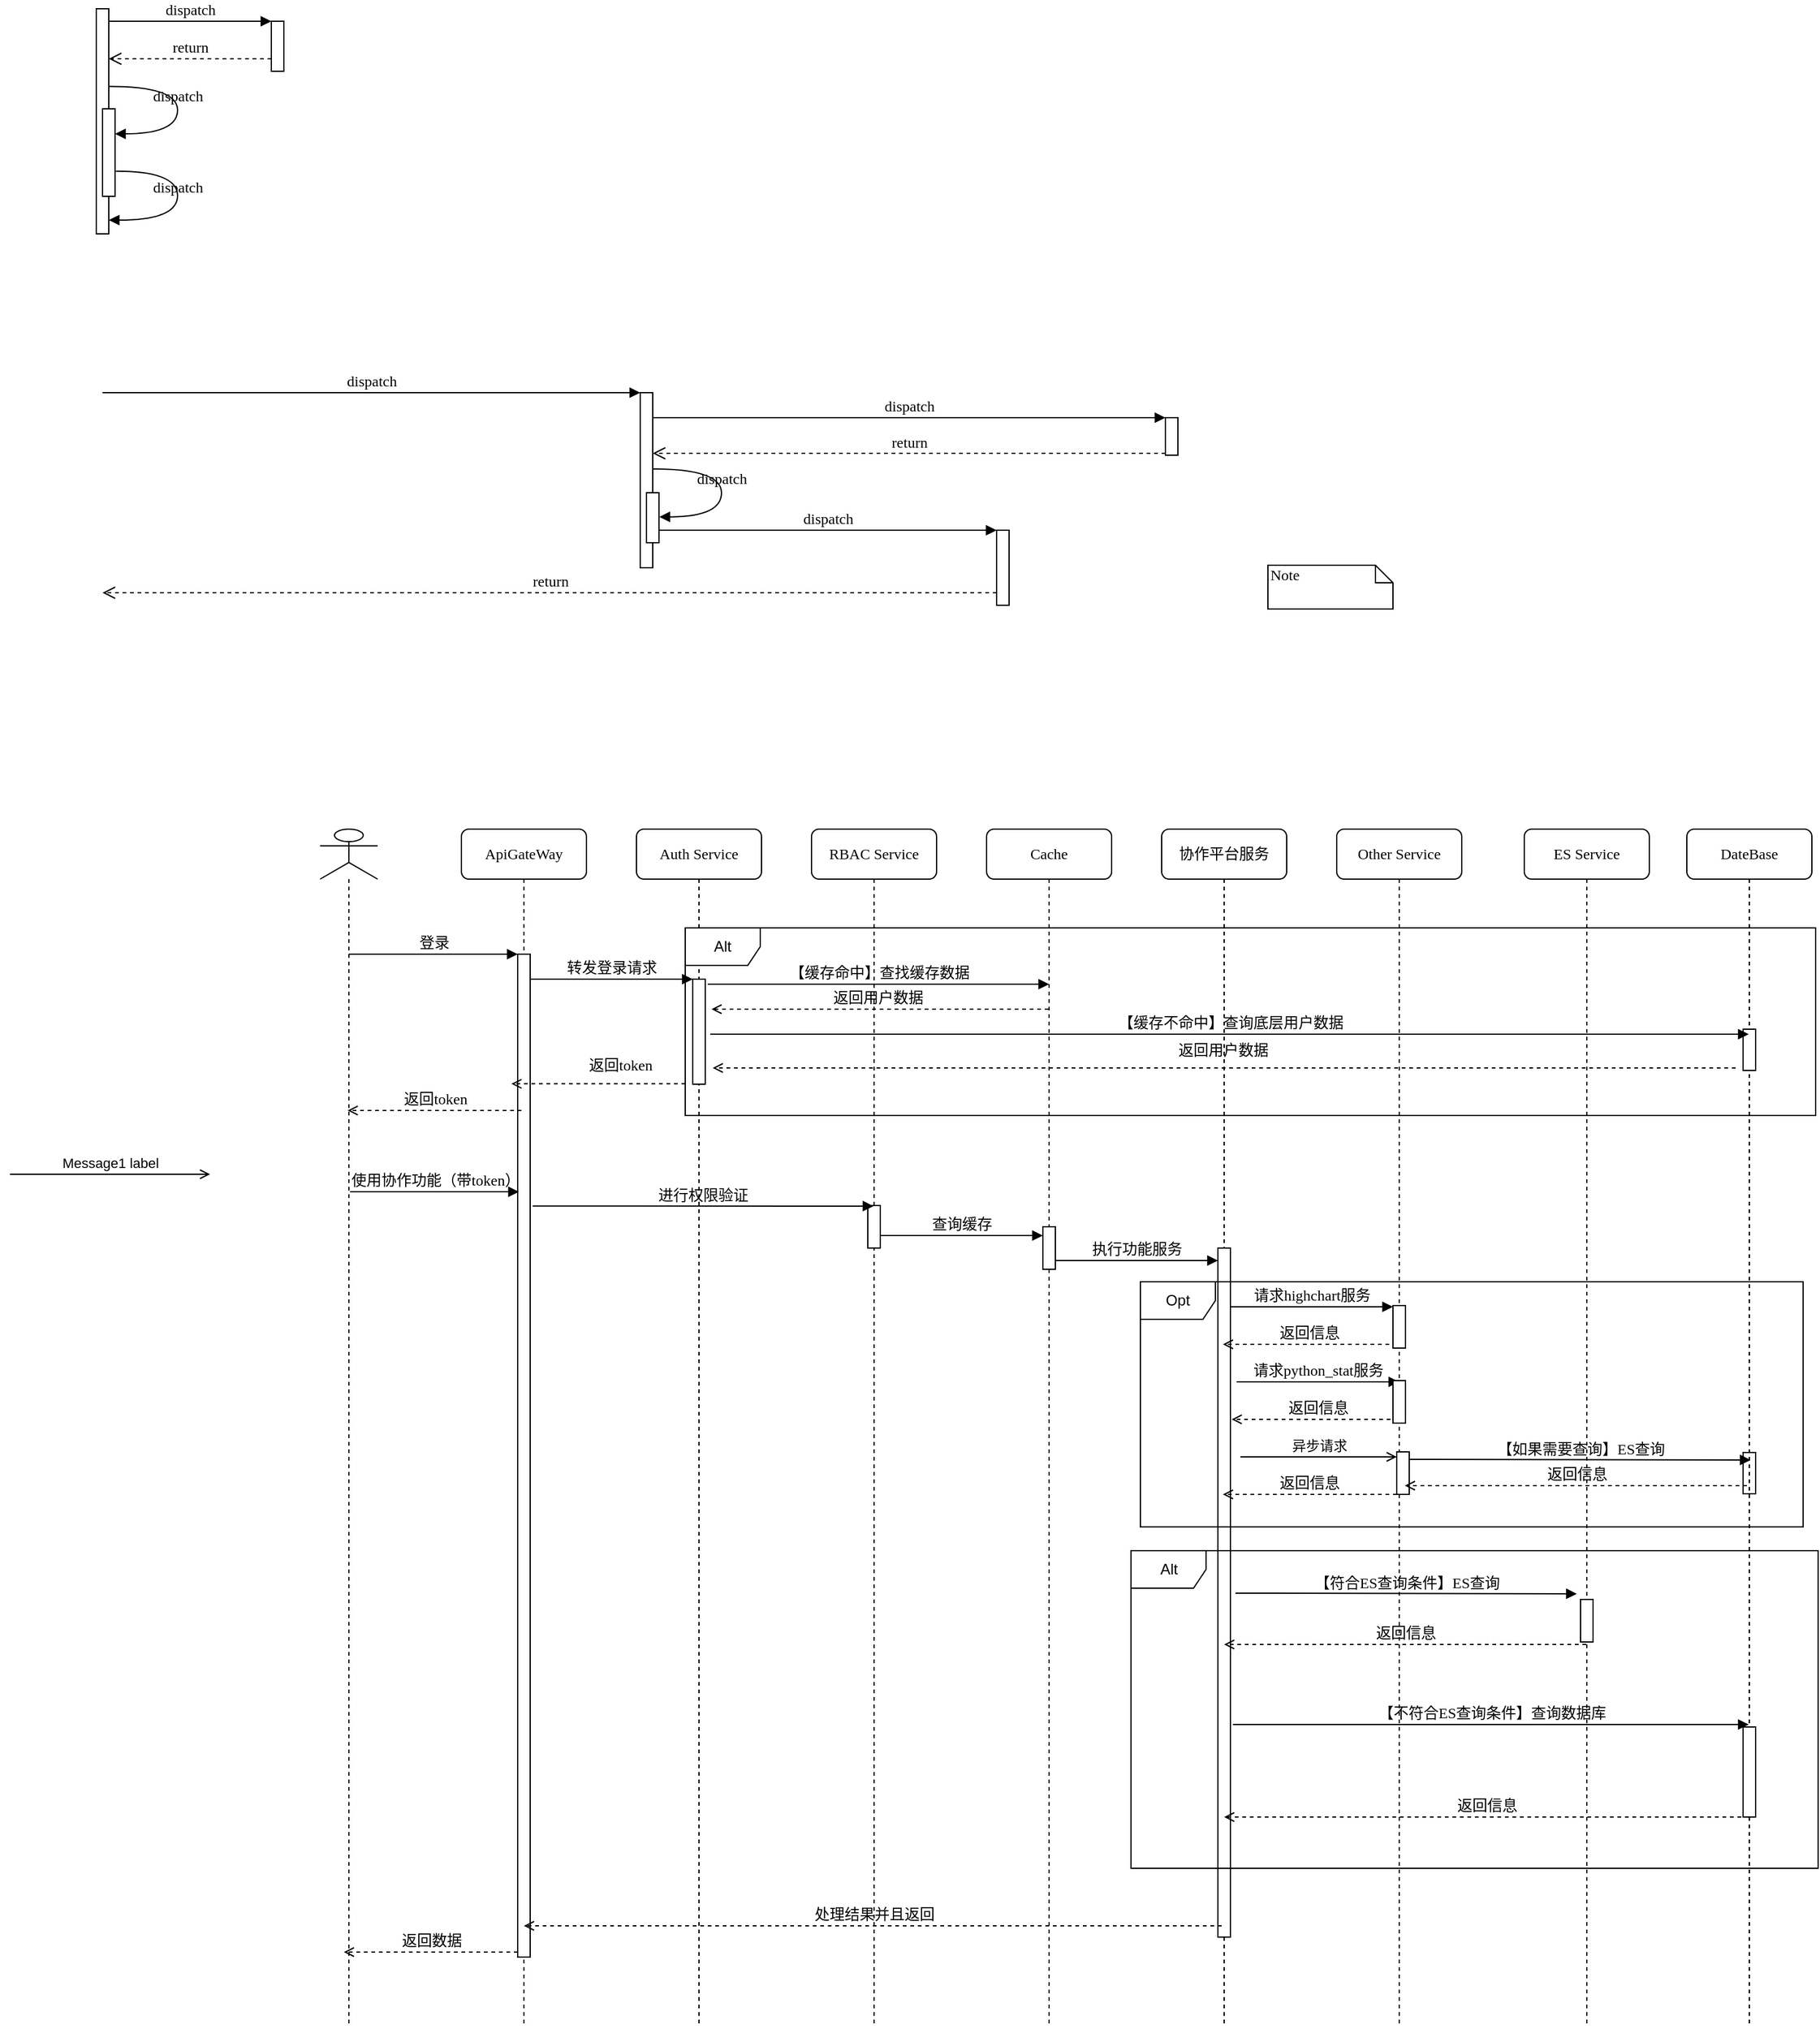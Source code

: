 <mxfile version="26.0.16">
  <diagram name="Page-1" id="13e1069c-82ec-6db2-03f1-153e76fe0fe0">
    <mxGraphModel dx="2470" dy="2108" grid="0" gridSize="10" guides="1" tooltips="1" connect="1" arrows="1" fold="1" page="0" pageScale="1" pageWidth="1100" pageHeight="850" background="none" math="0" shadow="0">
      <root>
        <mxCell id="0" />
        <mxCell id="1" parent="0" />
        <mxCell id="R3V8xRm-HHDXpT5IMxcw-62" value="" style="html=1;points=[];perimeter=orthogonalPerimeter;rounded=0;shadow=0;comic=0;labelBackgroundColor=none;strokeWidth=1;fontFamily=Verdana;fontSize=12;align=center;" vertex="1" parent="1">
          <mxGeometry x="1285" y="578.5" width="10" height="33" as="geometry" />
        </mxCell>
        <mxCell id="7baba1c4bc27f4b0-2" value="ApiGateWay" style="shape=umlLifeline;perimeter=lifelinePerimeter;whiteSpace=wrap;html=1;container=1;collapsible=0;recursiveResize=0;outlineConnect=0;rounded=1;shadow=0;comic=0;labelBackgroundColor=none;strokeWidth=1;fontFamily=Verdana;fontSize=12;align=center;" parent="1" vertex="1">
          <mxGeometry x="260" y="80" width="100" height="958" as="geometry" />
        </mxCell>
        <mxCell id="7baba1c4bc27f4b0-10" value="" style="html=1;points=[];perimeter=orthogonalPerimeter;rounded=0;shadow=0;comic=0;labelBackgroundColor=none;strokeWidth=1;fontFamily=Verdana;fontSize=12;align=center;" parent="7baba1c4bc27f4b0-2" vertex="1">
          <mxGeometry x="45" y="100" width="10" height="802" as="geometry" />
        </mxCell>
        <mxCell id="R3V8xRm-HHDXpT5IMxcw-10" value="返回token" style="html=1;verticalAlign=bottom;endArrow=open;dashed=1;endSize=6;labelBackgroundColor=none;fontFamily=Verdana;fontSize=12;edgeStyle=elbowEdgeStyle;elbow=vertical;jumpSize=6;" edge="1" parent="7baba1c4bc27f4b0-2">
          <mxGeometry x="-0.002" relative="1" as="geometry">
            <mxPoint x="-91" y="225" as="targetPoint" />
            <Array as="points">
              <mxPoint x="-11" y="225" />
              <mxPoint x="19" y="225" />
            </Array>
            <mxPoint x="48" y="225" as="sourcePoint" />
            <mxPoint as="offset" />
          </mxGeometry>
        </mxCell>
        <mxCell id="R3V8xRm-HHDXpT5IMxcw-44" value="返回数据" style="html=1;verticalAlign=bottom;endArrow=open;dashed=1;endSize=6;labelBackgroundColor=none;fontFamily=Verdana;fontSize=12;edgeStyle=elbowEdgeStyle;elbow=vertical;jumpSize=6;" edge="1" parent="7baba1c4bc27f4b0-2">
          <mxGeometry x="-0.002" relative="1" as="geometry">
            <mxPoint x="-94" y="898" as="targetPoint" />
            <Array as="points">
              <mxPoint x="-14" y="898" />
              <mxPoint x="16" y="898" />
            </Array>
            <mxPoint x="45" y="898" as="sourcePoint" />
            <mxPoint as="offset" />
          </mxGeometry>
        </mxCell>
        <mxCell id="7baba1c4bc27f4b0-3" value="Auth Service" style="shape=umlLifeline;perimeter=lifelinePerimeter;whiteSpace=wrap;html=1;container=1;collapsible=0;recursiveResize=0;outlineConnect=0;rounded=1;shadow=0;comic=0;labelBackgroundColor=none;strokeWidth=1;fontFamily=Verdana;fontSize=12;align=center;" parent="1" vertex="1">
          <mxGeometry x="400" y="80" width="100" height="958" as="geometry" />
        </mxCell>
        <mxCell id="7baba1c4bc27f4b0-13" value="" style="html=1;points=[];perimeter=orthogonalPerimeter;rounded=0;shadow=0;comic=0;labelBackgroundColor=none;strokeWidth=1;fontFamily=Verdana;fontSize=12;align=center;" parent="7baba1c4bc27f4b0-3" vertex="1">
          <mxGeometry x="45" y="120" width="10" height="84" as="geometry" />
        </mxCell>
        <mxCell id="R3V8xRm-HHDXpT5IMxcw-8" value="返回token" style="html=1;verticalAlign=bottom;endArrow=open;dashed=1;endSize=6;labelBackgroundColor=none;fontFamily=Verdana;fontSize=12;edgeStyle=elbowEdgeStyle;elbow=vertical;jumpSize=6;" edge="1" parent="7baba1c4bc27f4b0-3">
          <mxGeometry x="-0.252" y="-6" relative="1" as="geometry">
            <mxPoint x="-100" y="203.67" as="targetPoint" />
            <Array as="points">
              <mxPoint x="-20" y="203.67" />
              <mxPoint x="10" y="203.67" />
            </Array>
            <mxPoint x="39" y="203.67" as="sourcePoint" />
            <mxPoint as="offset" />
          </mxGeometry>
        </mxCell>
        <mxCell id="7baba1c4bc27f4b0-4" value="RBAC Service" style="shape=umlLifeline;perimeter=lifelinePerimeter;whiteSpace=wrap;html=1;container=1;collapsible=0;recursiveResize=0;outlineConnect=0;rounded=1;shadow=0;comic=0;labelBackgroundColor=none;strokeWidth=1;fontFamily=Verdana;fontSize=12;align=center;" parent="1" vertex="1">
          <mxGeometry x="540" y="80" width="100" height="958" as="geometry" />
        </mxCell>
        <mxCell id="R3V8xRm-HHDXpT5IMxcw-42" value="" style="html=1;points=[];perimeter=orthogonalPerimeter;rounded=0;shadow=0;comic=0;labelBackgroundColor=none;strokeWidth=1;fontFamily=Verdana;fontSize=12;align=center;" vertex="1" parent="7baba1c4bc27f4b0-4">
          <mxGeometry x="45" y="301" width="10" height="34" as="geometry" />
        </mxCell>
        <mxCell id="7baba1c4bc27f4b0-5" value="Cache" style="shape=umlLifeline;perimeter=lifelinePerimeter;whiteSpace=wrap;html=1;container=1;collapsible=0;recursiveResize=0;outlineConnect=0;rounded=1;shadow=0;comic=0;labelBackgroundColor=none;strokeWidth=1;fontFamily=Verdana;fontSize=12;align=center;" parent="1" vertex="1">
          <mxGeometry x="680" y="80" width="100" height="958" as="geometry" />
        </mxCell>
        <mxCell id="R3V8xRm-HHDXpT5IMxcw-22" value="查询缓存" style="html=1;verticalAlign=bottom;endArrow=block;entryX=0;entryY=0;labelBackgroundColor=none;fontFamily=Verdana;fontSize=12;edgeStyle=elbowEdgeStyle;elbow=horizontal;" edge="1" parent="7baba1c4bc27f4b0-5">
          <mxGeometry relative="1" as="geometry">
            <mxPoint x="-85" y="325" as="sourcePoint" />
            <mxPoint x="45" y="325" as="targetPoint" />
          </mxGeometry>
        </mxCell>
        <mxCell id="R3V8xRm-HHDXpT5IMxcw-43" value="" style="html=1;points=[];perimeter=orthogonalPerimeter;rounded=0;shadow=0;comic=0;labelBackgroundColor=none;strokeWidth=1;fontFamily=Verdana;fontSize=12;align=center;" vertex="1" parent="7baba1c4bc27f4b0-5">
          <mxGeometry x="45" y="318" width="10" height="34" as="geometry" />
        </mxCell>
        <mxCell id="7baba1c4bc27f4b0-6" value="协作平台服务" style="shape=umlLifeline;perimeter=lifelinePerimeter;whiteSpace=wrap;html=1;container=1;collapsible=0;recursiveResize=0;outlineConnect=0;rounded=1;shadow=0;comic=0;labelBackgroundColor=none;strokeWidth=1;fontFamily=Verdana;fontSize=12;align=center;" parent="1" vertex="1">
          <mxGeometry x="820" y="80" width="100" height="958" as="geometry" />
        </mxCell>
        <mxCell id="R3V8xRm-HHDXpT5IMxcw-41" value="" style="html=1;points=[];perimeter=orthogonalPerimeter;rounded=0;shadow=0;comic=0;labelBackgroundColor=none;strokeWidth=1;fontFamily=Verdana;fontSize=12;align=center;" vertex="1" parent="7baba1c4bc27f4b0-6">
          <mxGeometry x="45" y="335" width="10" height="551" as="geometry" />
        </mxCell>
        <mxCell id="R3V8xRm-HHDXpT5IMxcw-23" value="执行功能服务" style="html=1;verticalAlign=bottom;endArrow=block;entryX=0;entryY=0;labelBackgroundColor=none;fontFamily=Verdana;fontSize=12;edgeStyle=elbowEdgeStyle;elbow=horizontal;" edge="1" parent="7baba1c4bc27f4b0-6">
          <mxGeometry relative="1" as="geometry">
            <mxPoint x="-85" y="345" as="sourcePoint" />
            <mxPoint x="45" y="345" as="targetPoint" />
          </mxGeometry>
        </mxCell>
        <mxCell id="R3V8xRm-HHDXpT5IMxcw-25" value="请求python_stat服务" style="html=1;verticalAlign=bottom;endArrow=block;entryX=0;entryY=0;labelBackgroundColor=none;fontFamily=Verdana;fontSize=12;edgeStyle=elbowEdgeStyle;elbow=horizontal;" edge="1" parent="7baba1c4bc27f4b0-6">
          <mxGeometry relative="1" as="geometry">
            <mxPoint x="60" y="442" as="sourcePoint" />
            <mxPoint x="190" y="442" as="targetPoint" />
            <mxPoint as="offset" />
            <Array as="points">
              <mxPoint x="133" y="465" />
            </Array>
          </mxGeometry>
        </mxCell>
        <mxCell id="R3V8xRm-HHDXpT5IMxcw-27" value="返回信息&lt;span style=&quot;color: rgba(0, 0, 0, 0); font-family: monospace; font-size: 0px; text-align: start;&quot;&gt;%3CmxGraphModel%3E%3Croot%3E%3CmxCell%20id%3D%220%22%2F%3E%3CmxCell%20id%3D%221%22%20parent%3D%220%22%2F%3E%3CmxCell%20id%3D%222%22%20value%3D%22%E8%BD%AC%E5%8F%91%E8%AF%B7%E6%B1%82%22%20style%3D%22html%3D1%3BverticalAlign%3Dbottom%3BendArrow%3Dopen%3Bdashed%3D1%3BendSize%3D6%3BlabelBackgroundColor%3Dnone%3BfontFamily%3DVerdana%3BfontSize%3D12%3BedgeStyle%3DelbowEdgeStyle%3Belbow%3Dvertical%3BjumpSize%3D6%3B%22%20edge%3D%221%22%20parent%3D%221%22%3E%3CmxGeometry%20x%3D%22-0.002%22%20relative%3D%221%22%20as%3D%22geometry%22%3E%3CmxPoint%20x%3D%22169%22%20y%3D%22305%22%20as%3D%22targetPoint%22%2F%3E%3CArray%20as%3D%22points%22%3E%3CmxPoint%20x%3D%22249%22%20y%3D%22305%22%2F%3E%3CmxPoint%20x%3D%22279%22%20y%3D%22305%22%2F%3E%3C%2FArray%3E%3CmxPoint%20x%3D%22308%22%20y%3D%22305%22%20as%3D%22sourcePoint%22%2F%3E%3CmxPoint%20as%3D%22offset%22%2F%3E%3C%2FmxGeometry%3E%3C%2FmxCell%3E%3C%2Froot%3E%3C%2FmxGraphModel%3E&lt;/span&gt;" style="html=1;verticalAlign=bottom;endArrow=open;dashed=1;endSize=6;labelBackgroundColor=none;fontFamily=Verdana;fontSize=12;edgeStyle=elbowEdgeStyle;elbow=horizontal;jumpSize=6;" edge="1" parent="7baba1c4bc27f4b0-6">
          <mxGeometry x="0.007" relative="1" as="geometry">
            <mxPoint x="49" y="412" as="targetPoint" />
            <Array as="points">
              <mxPoint x="129" y="426" />
              <mxPoint x="159" y="426" />
            </Array>
            <mxPoint x="188" y="412" as="sourcePoint" />
            <mxPoint as="offset" />
          </mxGeometry>
        </mxCell>
        <mxCell id="R3V8xRm-HHDXpT5IMxcw-28" value="返回信息&lt;span style=&quot;color: rgba(0, 0, 0, 0); font-family: monospace; font-size: 0px; text-align: start;&quot;&gt;%3CmxGraphModel%3E%3Croot%3E%3CmxCell%20id%3D%220%22%2F%3E%3CmxCell%20id%3D%221%22%20parent%3D%220%22%2F%3E%3CmxCell%20id%3D%222%22%20value%3D%22%E8%BD%AC%E5%8F%91%E8%AF%B7%E6%B1%82%22%20style%3D%22html%3D1%3BverticalAlign%3Dbottom%3BendArrow%3Dopen%3Bdashed%3D1%3BendSize%3D6%3BlabelBackgroundColor%3Dnone%3BfontFamily%3DVerdana%3BfontSize%3D12%3BedgeStyle%3DelbowEdgeStyle%3Belbow%3Dvertical%3BjumpSize%3D6%3B%22%20edge%3D%221%22%20parent%3D%221%22%3E%3CmxGeometry%20x%3D%22-0.002%22%20relative%3D%221%22%20as%3D%22geometry%22%3E%3CmxPoint%20x%3D%22169%22%20y%3D%22305%22%20as%3D%22targetPoint%22%2F%3E%3CArray%20as%3D%22points%22%3E%3CmxPoint%20x%3D%22249%22%20y%3D%22305%22%2F%3E%3CmxPoint%20x%3D%22279%22%20y%3D%22305%22%2F%3E%3C%2FArray%3E%3CmxPoint%20x%3D%22308%22%20y%3D%22305%22%20as%3D%22sourcePoint%22%2F%3E%3CmxPoint%20as%3D%22offset%22%2F%3E%3C%2FmxGeometry%3E%3C%2FmxCell%3E%3C%2Froot%3E%3C%2FmxGraphModel%3E&lt;/span&gt;" style="html=1;verticalAlign=bottom;endArrow=open;dashed=1;endSize=6;labelBackgroundColor=none;fontFamily=Verdana;fontSize=12;edgeStyle=elbowEdgeStyle;elbow=horizontal;jumpSize=6;" edge="1" parent="7baba1c4bc27f4b0-6">
          <mxGeometry x="0.007" relative="1" as="geometry">
            <mxPoint x="56" y="472" as="targetPoint" />
            <Array as="points">
              <mxPoint x="136" y="509" />
              <mxPoint x="166" y="509" />
            </Array>
            <mxPoint x="195" y="472" as="sourcePoint" />
            <mxPoint as="offset" />
          </mxGeometry>
        </mxCell>
        <mxCell id="R3V8xRm-HHDXpT5IMxcw-26" value="异步请求" style="html=1;verticalAlign=bottom;labelBackgroundColor=none;endArrow=open;endFill=0;rounded=0;" edge="1" parent="7baba1c4bc27f4b0-6">
          <mxGeometry width="160" relative="1" as="geometry">
            <mxPoint x="63" y="502" as="sourcePoint" />
            <mxPoint x="188" y="502" as="targetPoint" />
            <mxPoint as="offset" />
          </mxGeometry>
        </mxCell>
        <mxCell id="R3V8xRm-HHDXpT5IMxcw-29" value="返回信息&lt;span style=&quot;color: rgba(0, 0, 0, 0); font-family: monospace; font-size: 0px; text-align: start;&quot;&gt;%3CmxGraphModel%3E%3Croot%3E%3CmxCell%20id%3D%220%22%2F%3E%3CmxCell%20id%3D%221%22%20parent%3D%220%22%2F%3E%3CmxCell%20id%3D%222%22%20value%3D%22%E8%BD%AC%E5%8F%91%E8%AF%B7%E6%B1%82%22%20style%3D%22html%3D1%3BverticalAlign%3Dbottom%3BendArrow%3Dopen%3Bdashed%3D1%3BendSize%3D6%3BlabelBackgroundColor%3Dnone%3BfontFamily%3DVerdana%3BfontSize%3D12%3BedgeStyle%3DelbowEdgeStyle%3Belbow%3Dvertical%3BjumpSize%3D6%3B%22%20edge%3D%221%22%20parent%3D%221%22%3E%3CmxGeometry%20x%3D%22-0.002%22%20relative%3D%221%22%20as%3D%22geometry%22%3E%3CmxPoint%20x%3D%22169%22%20y%3D%22305%22%20as%3D%22targetPoint%22%2F%3E%3CArray%20as%3D%22points%22%3E%3CmxPoint%20x%3D%22249%22%20y%3D%22305%22%2F%3E%3CmxPoint%20x%3D%22279%22%20y%3D%22305%22%2F%3E%3C%2FArray%3E%3CmxPoint%20x%3D%22308%22%20y%3D%22305%22%20as%3D%22sourcePoint%22%2F%3E%3CmxPoint%20as%3D%22offset%22%2F%3E%3C%2FmxGeometry%3E%3C%2FmxCell%3E%3C%2Froot%3E%3C%2FmxGraphModel%3E&lt;/span&gt;" style="html=1;verticalAlign=bottom;endArrow=open;dashed=1;endSize=6;labelBackgroundColor=none;fontFamily=Verdana;fontSize=12;edgeStyle=elbowEdgeStyle;elbow=horizontal;jumpSize=6;" edge="1" parent="7baba1c4bc27f4b0-6">
          <mxGeometry x="0.007" relative="1" as="geometry">
            <mxPoint x="49" y="532" as="targetPoint" />
            <Array as="points">
              <mxPoint x="129" y="582" />
              <mxPoint x="159" y="582" />
            </Array>
            <mxPoint x="188" y="532" as="sourcePoint" />
            <mxPoint as="offset" />
          </mxGeometry>
        </mxCell>
        <mxCell id="7baba1c4bc27f4b0-7" value="Other Service" style="shape=umlLifeline;perimeter=lifelinePerimeter;whiteSpace=wrap;html=1;container=1;collapsible=0;recursiveResize=0;outlineConnect=0;rounded=1;shadow=0;comic=0;labelBackgroundColor=none;strokeWidth=1;fontFamily=Verdana;fontSize=12;align=center;" parent="1" vertex="1">
          <mxGeometry x="960" y="80" width="100" height="958" as="geometry" />
        </mxCell>
        <mxCell id="R3V8xRm-HHDXpT5IMxcw-24" value="请求highchart服务" style="html=1;verticalAlign=bottom;endArrow=block;entryX=0;entryY=0;labelBackgroundColor=none;fontFamily=Verdana;fontSize=12;edgeStyle=elbowEdgeStyle;elbow=horizontal;" edge="1" parent="7baba1c4bc27f4b0-7">
          <mxGeometry relative="1" as="geometry">
            <mxPoint x="-85" y="382" as="sourcePoint" />
            <mxPoint x="45" y="382" as="targetPoint" />
            <mxPoint as="offset" />
          </mxGeometry>
        </mxCell>
        <mxCell id="7baba1c4bc27f4b0-22" value="" style="html=1;points=[];perimeter=orthogonalPerimeter;rounded=0;shadow=0;comic=0;labelBackgroundColor=none;strokeWidth=1;fontFamily=Verdana;fontSize=12;align=center;" parent="1" vertex="1">
          <mxGeometry x="403" y="-269" width="10" height="140" as="geometry" />
        </mxCell>
        <mxCell id="7baba1c4bc27f4b0-23" value="dispatch" style="html=1;verticalAlign=bottom;endArrow=block;entryX=0;entryY=0;labelBackgroundColor=none;fontFamily=Verdana;fontSize=12;" parent="1" target="7baba1c4bc27f4b0-22" edge="1">
          <mxGeometry relative="1" as="geometry">
            <mxPoint x="-27" y="-269" as="sourcePoint" />
          </mxGeometry>
        </mxCell>
        <mxCell id="7baba1c4bc27f4b0-25" value="" style="html=1;points=[];perimeter=orthogonalPerimeter;rounded=0;shadow=0;comic=0;labelBackgroundColor=none;strokeColor=#000000;strokeWidth=1;fillColor=#FFFFFF;fontFamily=Verdana;fontSize=12;fontColor=#000000;align=center;" parent="1" vertex="1">
          <mxGeometry x="823" y="-249" width="10" height="30" as="geometry" />
        </mxCell>
        <mxCell id="7baba1c4bc27f4b0-26" value="dispatch" style="html=1;verticalAlign=bottom;endArrow=block;entryX=0;entryY=0;labelBackgroundColor=none;fontFamily=Verdana;fontSize=12;" parent="1" source="7baba1c4bc27f4b0-22" target="7baba1c4bc27f4b0-25" edge="1">
          <mxGeometry relative="1" as="geometry">
            <mxPoint x="748" y="-369" as="sourcePoint" />
          </mxGeometry>
        </mxCell>
        <mxCell id="7baba1c4bc27f4b0-27" value="return" style="html=1;verticalAlign=bottom;endArrow=open;dashed=1;endSize=8;exitX=0;exitY=0.95;labelBackgroundColor=none;fontFamily=Verdana;fontSize=12;" parent="1" source="7baba1c4bc27f4b0-25" target="7baba1c4bc27f4b0-22" edge="1">
          <mxGeometry relative="1" as="geometry">
            <mxPoint x="748" y="-293" as="targetPoint" />
          </mxGeometry>
        </mxCell>
        <mxCell id="7baba1c4bc27f4b0-28" value="" style="html=1;points=[];perimeter=orthogonalPerimeter;rounded=0;shadow=0;comic=0;labelBackgroundColor=none;strokeWidth=1;fontFamily=Verdana;fontSize=12;align=center;" parent="1" vertex="1">
          <mxGeometry x="688" y="-159" width="10" height="60" as="geometry" />
        </mxCell>
        <mxCell id="7baba1c4bc27f4b0-29" value="dispatch" style="html=1;verticalAlign=bottom;endArrow=block;entryX=0;entryY=0;labelBackgroundColor=none;fontFamily=Verdana;fontSize=12;edgeStyle=elbowEdgeStyle;elbow=vertical;" parent="1" source="7baba1c4bc27f4b0-37" target="7baba1c4bc27f4b0-28" edge="1">
          <mxGeometry relative="1" as="geometry">
            <mxPoint x="618" y="-159" as="sourcePoint" />
          </mxGeometry>
        </mxCell>
        <mxCell id="7baba1c4bc27f4b0-30" value="return" style="html=1;verticalAlign=bottom;endArrow=open;dashed=1;endSize=8;labelBackgroundColor=none;fontFamily=Verdana;fontSize=12;edgeStyle=elbowEdgeStyle;elbow=vertical;" parent="1" source="7baba1c4bc27f4b0-28" edge="1">
          <mxGeometry relative="1" as="geometry">
            <mxPoint x="-27" y="-109" as="targetPoint" />
            <Array as="points">
              <mxPoint x="388" y="-109" />
            </Array>
          </mxGeometry>
        </mxCell>
        <mxCell id="7baba1c4bc27f4b0-11" value="登录" style="html=1;verticalAlign=bottom;endArrow=block;entryX=0;entryY=0;labelBackgroundColor=none;fontFamily=Verdana;fontSize=12;edgeStyle=elbowEdgeStyle;elbow=vertical;" parent="1" source="R3V8xRm-HHDXpT5IMxcw-6" target="7baba1c4bc27f4b0-10" edge="1">
          <mxGeometry relative="1" as="geometry">
            <mxPoint x="150" y="180" as="sourcePoint" />
          </mxGeometry>
        </mxCell>
        <mxCell id="7baba1c4bc27f4b0-14" value="转发登录请求" style="html=1;verticalAlign=bottom;endArrow=block;entryX=0;entryY=0;labelBackgroundColor=none;fontFamily=Verdana;fontSize=12;edgeStyle=elbowEdgeStyle;elbow=vertical;" parent="1" source="7baba1c4bc27f4b0-10" target="7baba1c4bc27f4b0-13" edge="1">
          <mxGeometry relative="1" as="geometry">
            <mxPoint x="370" y="200" as="sourcePoint" />
          </mxGeometry>
        </mxCell>
        <mxCell id="7baba1c4bc27f4b0-37" value="" style="html=1;points=[];perimeter=orthogonalPerimeter;rounded=0;shadow=0;comic=0;labelBackgroundColor=none;strokeWidth=1;fontFamily=Verdana;fontSize=12;align=center;" parent="1" vertex="1">
          <mxGeometry x="408" y="-189" width="10" height="40" as="geometry" />
        </mxCell>
        <mxCell id="7baba1c4bc27f4b0-39" value="dispatch" style="html=1;verticalAlign=bottom;endArrow=block;labelBackgroundColor=none;fontFamily=Verdana;fontSize=12;elbow=vertical;edgeStyle=orthogonalEdgeStyle;curved=1;entryX=1;entryY=0.286;entryPerimeter=0;exitX=1.038;exitY=0.345;exitPerimeter=0;" parent="1" edge="1">
          <mxGeometry relative="1" as="geometry">
            <mxPoint x="413.333" y="-208" as="sourcePoint" />
            <mxPoint x="418.333" y="-169.667" as="targetPoint" />
            <Array as="points">
              <mxPoint x="468" y="-208" />
              <mxPoint x="468" y="-170" />
            </Array>
          </mxGeometry>
        </mxCell>
        <mxCell id="7baba1c4bc27f4b0-46" value="Note" style="shape=note;whiteSpace=wrap;html=1;size=14;verticalAlign=top;align=left;spacingTop=-6;rounded=0;shadow=0;comic=0;labelBackgroundColor=none;strokeWidth=1;fontFamily=Verdana;fontSize=12" parent="1" vertex="1">
          <mxGeometry x="905" y="-131" width="100" height="35" as="geometry" />
        </mxCell>
        <mxCell id="R3V8xRm-HHDXpT5IMxcw-3" value="ES Service" style="shape=umlLifeline;perimeter=lifelinePerimeter;whiteSpace=wrap;html=1;container=1;collapsible=0;recursiveResize=0;outlineConnect=0;rounded=1;shadow=0;comic=0;labelBackgroundColor=none;strokeWidth=1;fontFamily=Verdana;fontSize=12;align=center;" vertex="1" parent="1">
          <mxGeometry x="1110" y="80" width="100" height="958" as="geometry" />
        </mxCell>
        <mxCell id="R3V8xRm-HHDXpT5IMxcw-6" value="" style="shape=umlLifeline;perimeter=lifelinePerimeter;whiteSpace=wrap;html=1;container=1;dropTarget=0;collapsible=0;recursiveResize=0;outlineConnect=0;portConstraint=eastwest;newEdgeStyle={&quot;curved&quot;:0,&quot;rounded&quot;:0};participant=umlActor;" vertex="1" parent="1">
          <mxGeometry x="147" y="80" width="46" height="958" as="geometry" />
        </mxCell>
        <mxCell id="R3V8xRm-HHDXpT5IMxcw-7" value="Message1 label" style="html=1;verticalAlign=bottom;labelBackgroundColor=none;endArrow=open;endFill=0;rounded=0;" edge="1" parent="1">
          <mxGeometry width="160" relative="1" as="geometry">
            <mxPoint x="-101" y="356" as="sourcePoint" />
            <mxPoint x="59" y="356" as="targetPoint" />
            <mxPoint as="offset" />
          </mxGeometry>
        </mxCell>
        <mxCell id="R3V8xRm-HHDXpT5IMxcw-11" value="使用协作功能（带token）" style="html=1;verticalAlign=bottom;endArrow=block;entryX=0;entryY=0;labelBackgroundColor=none;fontFamily=Verdana;fontSize=12;edgeStyle=elbowEdgeStyle;elbow=vertical;" edge="1" parent="1">
          <mxGeometry relative="1" as="geometry">
            <mxPoint x="171" y="370.0" as="sourcePoint" />
            <mxPoint x="306" y="370.0" as="targetPoint" />
          </mxGeometry>
        </mxCell>
        <mxCell id="R3V8xRm-HHDXpT5IMxcw-12" value="进行权限验证" style="html=1;verticalAlign=bottom;endArrow=block;labelBackgroundColor=none;fontFamily=Verdana;fontSize=12;edgeStyle=elbowEdgeStyle;elbow=vertical;" edge="1" parent="1" target="7baba1c4bc27f4b0-4">
          <mxGeometry relative="1" as="geometry">
            <mxPoint x="317" y="381.33" as="sourcePoint" />
            <mxPoint x="447" y="381.33" as="targetPoint" />
          </mxGeometry>
        </mxCell>
        <mxCell id="R3V8xRm-HHDXpT5IMxcw-13" value="" style="html=1;points=[];perimeter=orthogonalPerimeter;rounded=0;shadow=0;comic=0;labelBackgroundColor=none;strokeWidth=1;fontFamily=Verdana;fontSize=12;align=center;" vertex="1" parent="1">
          <mxGeometry x="-32" y="-576" width="10" height="180" as="geometry" />
        </mxCell>
        <mxCell id="R3V8xRm-HHDXpT5IMxcw-14" value="" style="html=1;points=[];perimeter=orthogonalPerimeter;rounded=0;shadow=0;comic=0;labelBackgroundColor=none;strokeWidth=1;fontFamily=Verdana;fontSize=12;align=center;" vertex="1" parent="1">
          <mxGeometry x="108" y="-566" width="10" height="40" as="geometry" />
        </mxCell>
        <mxCell id="R3V8xRm-HHDXpT5IMxcw-15" value="dispatch" style="html=1;verticalAlign=bottom;endArrow=block;entryX=0;entryY=0;labelBackgroundColor=none;fontFamily=Verdana;fontSize=12;edgeStyle=elbowEdgeStyle;elbow=vertical;" edge="1" parent="1" source="R3V8xRm-HHDXpT5IMxcw-13" target="R3V8xRm-HHDXpT5IMxcw-14">
          <mxGeometry relative="1" as="geometry">
            <mxPoint x="33" y="-566" as="sourcePoint" />
          </mxGeometry>
        </mxCell>
        <mxCell id="R3V8xRm-HHDXpT5IMxcw-16" value="return" style="html=1;verticalAlign=bottom;endArrow=open;dashed=1;endSize=8;labelBackgroundColor=none;fontFamily=Verdana;fontSize=12;edgeStyle=elbowEdgeStyle;elbow=vertical;" edge="1" parent="1" source="R3V8xRm-HHDXpT5IMxcw-14" target="R3V8xRm-HHDXpT5IMxcw-13">
          <mxGeometry relative="1" as="geometry">
            <mxPoint x="33" y="-490" as="targetPoint" />
            <Array as="points">
              <mxPoint x="53" y="-536" />
              <mxPoint x="83" y="-536" />
            </Array>
          </mxGeometry>
        </mxCell>
        <mxCell id="R3V8xRm-HHDXpT5IMxcw-17" value="" style="html=1;points=[];perimeter=orthogonalPerimeter;rounded=0;shadow=0;comic=0;labelBackgroundColor=none;strokeWidth=1;fontFamily=Verdana;fontSize=12;align=center;" vertex="1" parent="1">
          <mxGeometry x="-27" y="-496" width="10" height="70" as="geometry" />
        </mxCell>
        <mxCell id="R3V8xRm-HHDXpT5IMxcw-18" value="dispatch" style="html=1;verticalAlign=bottom;endArrow=block;labelBackgroundColor=none;fontFamily=Verdana;fontSize=12;elbow=vertical;edgeStyle=orthogonalEdgeStyle;curved=1;entryX=1;entryY=0.286;entryPerimeter=0;exitX=1.038;exitY=0.345;exitPerimeter=0;" edge="1" parent="1" source="R3V8xRm-HHDXpT5IMxcw-13" target="R3V8xRm-HHDXpT5IMxcw-17">
          <mxGeometry relative="1" as="geometry">
            <mxPoint x="-152" y="-566" as="sourcePoint" />
            <mxPoint x="-22" y="-566" as="targetPoint" />
            <Array as="points">
              <mxPoint x="33" y="-514" />
              <mxPoint x="33" y="-476" />
            </Array>
          </mxGeometry>
        </mxCell>
        <mxCell id="R3V8xRm-HHDXpT5IMxcw-19" value="dispatch" style="html=1;verticalAlign=bottom;endArrow=block;labelBackgroundColor=none;fontFamily=Verdana;fontSize=12;elbow=vertical;edgeStyle=orthogonalEdgeStyle;curved=1;exitX=1.066;exitY=0.713;exitPerimeter=0;" edge="1" parent="1" source="R3V8xRm-HHDXpT5IMxcw-17">
          <mxGeometry relative="1" as="geometry">
            <mxPoint x="-6.667" y="-446" as="sourcePoint" />
            <mxPoint x="-22" y="-407" as="targetPoint" />
            <Array as="points">
              <mxPoint x="33" y="-446" />
              <mxPoint x="33" y="-407" />
            </Array>
          </mxGeometry>
        </mxCell>
        <mxCell id="R3V8xRm-HHDXpT5IMxcw-20" value="DateBase" style="shape=umlLifeline;perimeter=lifelinePerimeter;whiteSpace=wrap;html=1;container=1;collapsible=0;recursiveResize=0;outlineConnect=0;rounded=1;shadow=0;comic=0;labelBackgroundColor=none;strokeWidth=1;fontFamily=Verdana;fontSize=12;align=center;" vertex="1" parent="1">
          <mxGeometry x="1240" y="80" width="100" height="958" as="geometry" />
        </mxCell>
        <mxCell id="R3V8xRm-HHDXpT5IMxcw-49" value="" style="html=1;points=[];perimeter=orthogonalPerimeter;rounded=0;shadow=0;comic=0;labelBackgroundColor=none;strokeWidth=1;fontFamily=Verdana;fontSize=12;align=center;" vertex="1" parent="R3V8xRm-HHDXpT5IMxcw-20">
          <mxGeometry x="45" y="718" width="10" height="72" as="geometry" />
        </mxCell>
        <mxCell id="R3V8xRm-HHDXpT5IMxcw-50" value="" style="html=1;points=[];perimeter=orthogonalPerimeter;rounded=0;shadow=0;comic=0;labelBackgroundColor=none;strokeWidth=1;fontFamily=Verdana;fontSize=12;align=center;" vertex="1" parent="R3V8xRm-HHDXpT5IMxcw-20">
          <mxGeometry x="45" y="160" width="10" height="33" as="geometry" />
        </mxCell>
        <mxCell id="R3V8xRm-HHDXpT5IMxcw-30" value="Opt" style="shape=umlFrame;whiteSpace=wrap;html=1;pointerEvents=0;" vertex="1" parent="1">
          <mxGeometry x="803" y="442" width="530" height="196" as="geometry" />
        </mxCell>
        <mxCell id="R3V8xRm-HHDXpT5IMxcw-35" value="【符合ES查询条件】ES查询" style="html=1;verticalAlign=bottom;endArrow=block;labelBackgroundColor=none;fontFamily=Verdana;fontSize=12;edgeStyle=elbowEdgeStyle;elbow=vertical;" edge="1" parent="1">
          <mxGeometry relative="1" as="geometry">
            <mxPoint x="879" y="691" as="sourcePoint" />
            <mxPoint x="1152" y="691.67" as="targetPoint" />
          </mxGeometry>
        </mxCell>
        <mxCell id="R3V8xRm-HHDXpT5IMxcw-36" value="【不符合ES查询条件】查询数据库" style="html=1;verticalAlign=bottom;endArrow=block;labelBackgroundColor=none;fontFamily=Verdana;fontSize=12;edgeStyle=elbowEdgeStyle;elbow=vertical;" edge="1" parent="1" target="R3V8xRm-HHDXpT5IMxcw-20">
          <mxGeometry relative="1" as="geometry">
            <mxPoint x="877" y="796" as="sourcePoint" />
            <mxPoint x="1216" y="791" as="targetPoint" />
          </mxGeometry>
        </mxCell>
        <mxCell id="R3V8xRm-HHDXpT5IMxcw-37" value="返回信息" style="html=1;verticalAlign=bottom;endArrow=open;dashed=1;endSize=6;labelBackgroundColor=none;fontFamily=Verdana;fontSize=12;edgeStyle=elbowEdgeStyle;elbow=vertical;jumpSize=6;" edge="1" parent="1" source="R3V8xRm-HHDXpT5IMxcw-3" target="7baba1c4bc27f4b0-6">
          <mxGeometry x="-0.002" relative="1" as="geometry">
            <mxPoint x="902" y="732" as="targetPoint" />
            <Array as="points">
              <mxPoint x="982" y="732" />
              <mxPoint x="1012" y="732" />
            </Array>
            <mxPoint x="1041" y="732" as="sourcePoint" />
            <mxPoint as="offset" />
          </mxGeometry>
        </mxCell>
        <mxCell id="R3V8xRm-HHDXpT5IMxcw-38" value="返回信息" style="html=1;verticalAlign=bottom;endArrow=open;dashed=1;endSize=6;labelBackgroundColor=none;fontFamily=Verdana;fontSize=12;edgeStyle=elbowEdgeStyle;elbow=vertical;jumpSize=6;" edge="1" parent="1" source="R3V8xRm-HHDXpT5IMxcw-20" target="7baba1c4bc27f4b0-6">
          <mxGeometry x="-0.002" relative="1" as="geometry">
            <mxPoint x="992" y="870" as="targetPoint" />
            <Array as="points">
              <mxPoint x="1105" y="870" />
              <mxPoint x="1135" y="870" />
            </Array>
            <mxPoint x="1283" y="870" as="sourcePoint" />
            <mxPoint as="offset" />
          </mxGeometry>
        </mxCell>
        <mxCell id="R3V8xRm-HHDXpT5IMxcw-39" value="Alt" style="shape=umlFrame;whiteSpace=wrap;html=1;pointerEvents=0;" vertex="1" parent="1">
          <mxGeometry x="795.5" y="657" width="549.5" height="254" as="geometry" />
        </mxCell>
        <mxCell id="R3V8xRm-HHDXpT5IMxcw-40" value="处理结果并且返回" style="html=1;verticalAlign=bottom;endArrow=open;dashed=1;endSize=6;labelBackgroundColor=none;fontFamily=Verdana;fontSize=12;edgeStyle=elbowEdgeStyle;elbow=vertical;jumpSize=6;" edge="1" parent="1" target="7baba1c4bc27f4b0-2">
          <mxGeometry x="-0.002" relative="1" as="geometry">
            <mxPoint x="447" y="957" as="targetPoint" />
            <Array as="points">
              <mxPoint x="683" y="957" />
              <mxPoint x="713" y="957" />
            </Array>
            <mxPoint x="868" y="957" as="sourcePoint" />
            <mxPoint as="offset" />
          </mxGeometry>
        </mxCell>
        <mxCell id="R3V8xRm-HHDXpT5IMxcw-45" value="" style="html=1;points=[];perimeter=orthogonalPerimeter;rounded=0;shadow=0;comic=0;labelBackgroundColor=none;strokeWidth=1;fontFamily=Verdana;fontSize=12;align=center;" vertex="1" parent="1">
          <mxGeometry x="1005" y="461" width="10" height="34" as="geometry" />
        </mxCell>
        <mxCell id="R3V8xRm-HHDXpT5IMxcw-46" value="" style="html=1;points=[];perimeter=orthogonalPerimeter;rounded=0;shadow=0;comic=0;labelBackgroundColor=none;strokeWidth=1;fontFamily=Verdana;fontSize=12;align=center;" vertex="1" parent="1">
          <mxGeometry x="1005" y="521" width="10" height="34" as="geometry" />
        </mxCell>
        <mxCell id="R3V8xRm-HHDXpT5IMxcw-47" value="" style="html=1;points=[];perimeter=orthogonalPerimeter;rounded=0;shadow=0;comic=0;labelBackgroundColor=none;strokeWidth=1;fontFamily=Verdana;fontSize=12;align=center;" vertex="1" parent="1">
          <mxGeometry x="1008" y="578" width="10" height="34" as="geometry" />
        </mxCell>
        <mxCell id="R3V8xRm-HHDXpT5IMxcw-48" value="" style="html=1;points=[];perimeter=orthogonalPerimeter;rounded=0;shadow=0;comic=0;labelBackgroundColor=none;strokeWidth=1;fontFamily=Verdana;fontSize=12;align=center;" vertex="1" parent="1">
          <mxGeometry x="1155" y="696" width="10" height="34" as="geometry" />
        </mxCell>
        <mxCell id="R3V8xRm-HHDXpT5IMxcw-51" value="【缓存命中】查找缓存数据" style="html=1;verticalAlign=bottom;endArrow=block;labelBackgroundColor=none;fontFamily=Verdana;fontSize=12;edgeStyle=elbowEdgeStyle;elbow=horizontal;" edge="1" parent="1">
          <mxGeometry relative="1" as="geometry">
            <mxPoint x="457" y="204" as="sourcePoint" />
            <mxPoint x="730" y="204" as="targetPoint" />
          </mxGeometry>
        </mxCell>
        <mxCell id="R3V8xRm-HHDXpT5IMxcw-52" value="【缓存不命中】查询底层用户数据" style="html=1;verticalAlign=bottom;endArrow=block;labelBackgroundColor=none;fontFamily=Verdana;fontSize=12;edgeStyle=elbowEdgeStyle;elbow=vertical;" edge="1" parent="1" target="R3V8xRm-HHDXpT5IMxcw-20">
          <mxGeometry relative="1" as="geometry">
            <mxPoint x="459" y="244" as="sourcePoint" />
            <mxPoint x="732" y="232" as="targetPoint" />
          </mxGeometry>
        </mxCell>
        <mxCell id="R3V8xRm-HHDXpT5IMxcw-53" value="返回用户数据" style="html=1;verticalAlign=bottom;endArrow=open;dashed=1;endSize=6;labelBackgroundColor=none;fontFamily=Verdana;fontSize=12;edgeStyle=elbowEdgeStyle;elbow=vertical;jumpSize=6;" edge="1" parent="1">
          <mxGeometry x="0.003" y="-5" relative="1" as="geometry">
            <mxPoint x="461" y="271" as="targetPoint" />
            <Array as="points">
              <mxPoint x="658" y="271" />
              <mxPoint x="688" y="271" />
            </Array>
            <mxPoint x="1279" y="271" as="sourcePoint" />
            <mxPoint as="offset" />
          </mxGeometry>
        </mxCell>
        <mxCell id="R3V8xRm-HHDXpT5IMxcw-54" value="返回用户数据" style="html=1;verticalAlign=bottom;endArrow=open;dashed=1;endSize=6;labelBackgroundColor=none;fontFamily=Verdana;fontSize=12;edgeStyle=elbowEdgeStyle;elbow=vertical;jumpSize=6;" edge="1" parent="1" source="7baba1c4bc27f4b0-5">
          <mxGeometry x="0.013" relative="1" as="geometry">
            <mxPoint x="460" y="224" as="targetPoint" />
            <Array as="points">
              <mxPoint x="540" y="224" />
              <mxPoint x="570" y="224" />
            </Array>
            <mxPoint x="599" y="224" as="sourcePoint" />
            <mxPoint as="offset" />
          </mxGeometry>
        </mxCell>
        <mxCell id="R3V8xRm-HHDXpT5IMxcw-57" value="Alt" style="shape=umlFrame;whiteSpace=wrap;html=1;pointerEvents=0;" vertex="1" parent="1">
          <mxGeometry x="439" y="159" width="904" height="150" as="geometry" />
        </mxCell>
        <mxCell id="R3V8xRm-HHDXpT5IMxcw-58" value="【如果需要查询】ES查询" style="html=1;verticalAlign=bottom;endArrow=block;labelBackgroundColor=none;fontFamily=Verdana;fontSize=12;edgeStyle=elbowEdgeStyle;elbow=vertical;" edge="1" parent="1">
          <mxGeometry relative="1" as="geometry">
            <mxPoint x="1018" y="584" as="sourcePoint" />
            <mxPoint x="1291" y="584.67" as="targetPoint" />
          </mxGeometry>
        </mxCell>
        <mxCell id="R3V8xRm-HHDXpT5IMxcw-61" value="返回信息" style="html=1;verticalAlign=bottom;endArrow=open;dashed=1;endSize=6;labelBackgroundColor=none;fontFamily=Verdana;fontSize=12;edgeStyle=elbowEdgeStyle;elbow=vertical;jumpSize=6;" edge="1" parent="1">
          <mxGeometry x="-0.002" relative="1" as="geometry">
            <mxPoint x="1014.5" y="605" as="targetPoint" />
            <Array as="points">
              <mxPoint x="1127.5" y="605" />
              <mxPoint x="1157.5" y="605" />
            </Array>
            <mxPoint x="1288" y="605" as="sourcePoint" />
            <mxPoint as="offset" />
          </mxGeometry>
        </mxCell>
      </root>
    </mxGraphModel>
  </diagram>
</mxfile>
